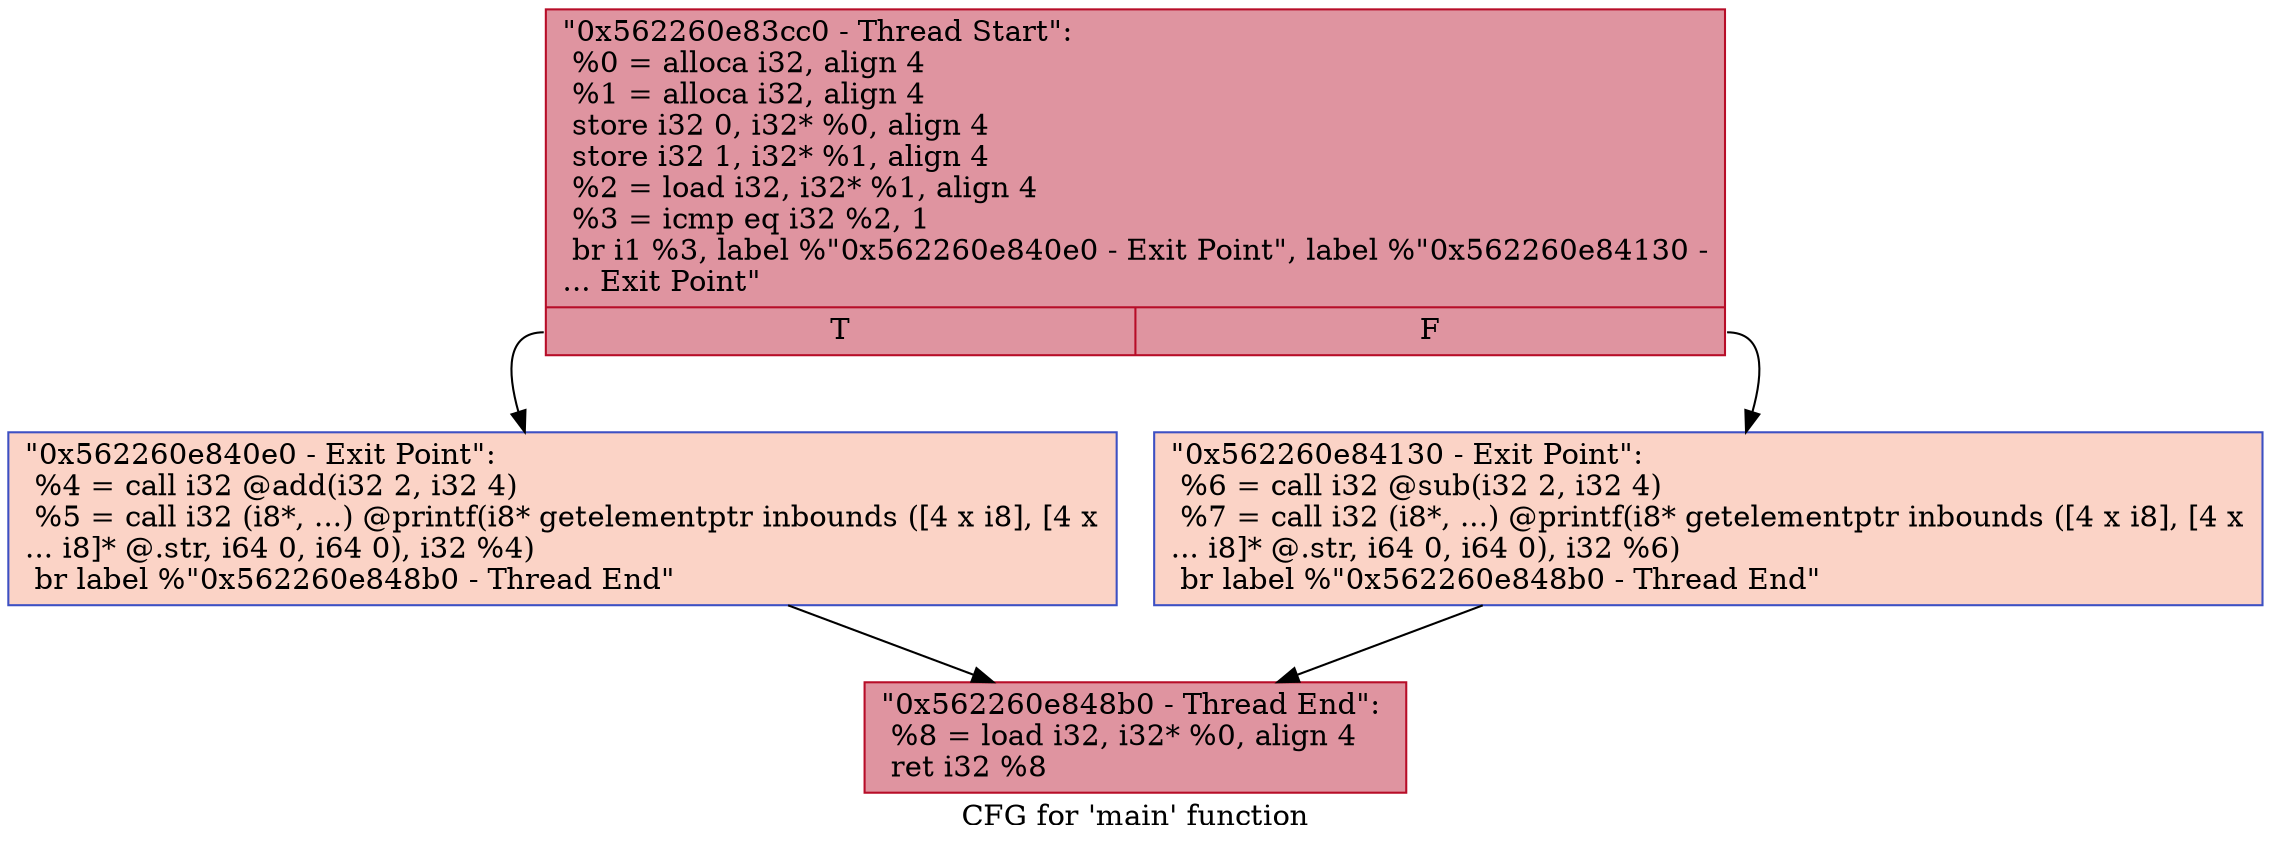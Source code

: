 digraph "CFG for 'main' function" {
	label="CFG for 'main' function";

	Node0x562260e83cc0 [shape=record,color="#b70d28ff", style=filled, fillcolor="#b70d2870",label="{\"0x562260e83cc0 - Thread Start\":\l  %0 = alloca i32, align 4\l  %1 = alloca i32, align 4\l  store i32 0, i32* %0, align 4\l  store i32 1, i32* %1, align 4\l  %2 = load i32, i32* %1, align 4\l  %3 = icmp eq i32 %2, 1\l  br i1 %3, label %\"0x562260e840e0 - Exit Point\", label %\"0x562260e84130 -\l... Exit Point\"\l|{<s0>T|<s1>F}}"];
	Node0x562260e83cc0:s0 -> Node0x562260e840e0;
	Node0x562260e83cc0:s1 -> Node0x562260e84130;
	Node0x562260e840e0 [shape=record,color="#3d50c3ff", style=filled, fillcolor="#f59c7d70",label="{\"0x562260e840e0 - Exit Point\":                    \l  %4 = call i32 @add(i32 2, i32 4)\l  %5 = call i32 (i8*, ...) @printf(i8* getelementptr inbounds ([4 x i8], [4 x\l... i8]* @.str, i64 0, i64 0), i32 %4)\l  br label %\"0x562260e848b0 - Thread End\"\l}"];
	Node0x562260e840e0 -> Node0x562260e848b0;
	Node0x562260e84130 [shape=record,color="#3d50c3ff", style=filled, fillcolor="#f59c7d70",label="{\"0x562260e84130 - Exit Point\":                    \l  %6 = call i32 @sub(i32 2, i32 4)\l  %7 = call i32 (i8*, ...) @printf(i8* getelementptr inbounds ([4 x i8], [4 x\l... i8]* @.str, i64 0, i64 0), i32 %6)\l  br label %\"0x562260e848b0 - Thread End\"\l}"];
	Node0x562260e84130 -> Node0x562260e848b0;
	Node0x562260e848b0 [shape=record,color="#b70d28ff", style=filled, fillcolor="#b70d2870",label="{\"0x562260e848b0 - Thread End\":                    \l  %8 = load i32, i32* %0, align 4\l  ret i32 %8\l}"];
}
